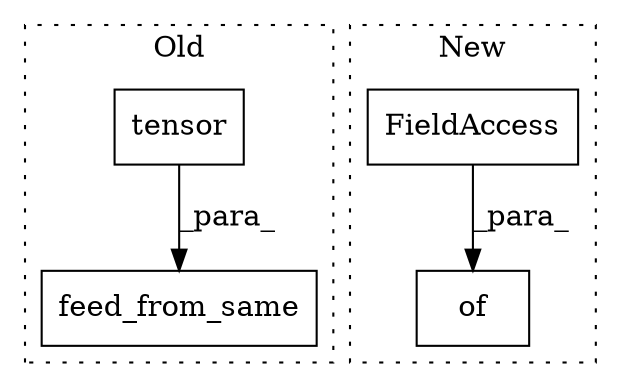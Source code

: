 digraph G {
subgraph cluster0 {
1 [label="tensor" a="32" s="12135,12147" l="7,1" shape="box"];
3 [label="feed_from_same" a="32" s="12107,12148" l="15,1" shape="box"];
label = "Old";
style="dotted";
}
subgraph cluster1 {
2 [label="of" a="32" s="12019,12044" l="3,1" shape="box"];
4 [label="FieldAccess" a="22" s="12022" l="16" shape="box"];
label = "New";
style="dotted";
}
1 -> 3 [label="_para_"];
4 -> 2 [label="_para_"];
}